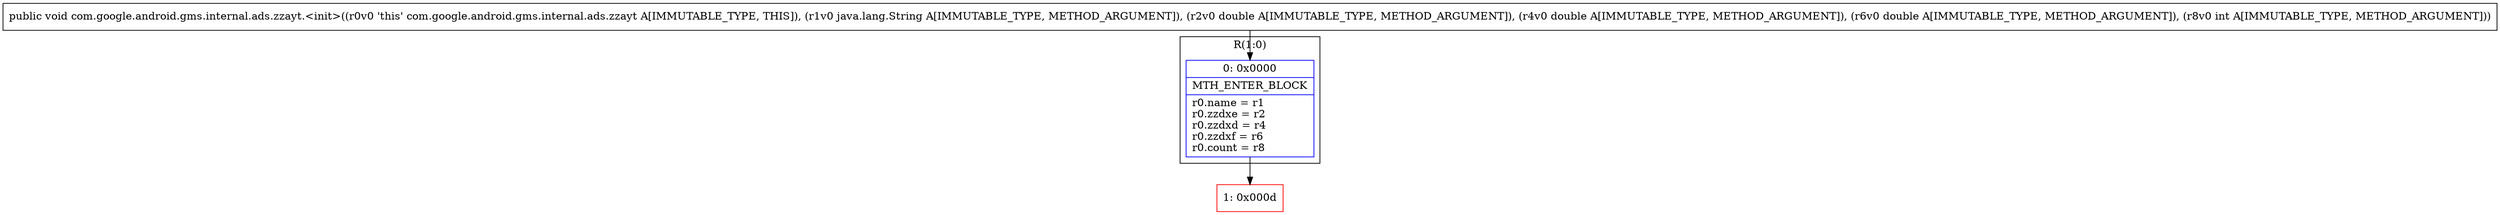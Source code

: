 digraph "CFG forcom.google.android.gms.internal.ads.zzayt.\<init\>(Ljava\/lang\/String;DDDI)V" {
subgraph cluster_Region_1750372321 {
label = "R(1:0)";
node [shape=record,color=blue];
Node_0 [shape=record,label="{0\:\ 0x0000|MTH_ENTER_BLOCK\l|r0.name = r1\lr0.zzdxe = r2\lr0.zzdxd = r4\lr0.zzdxf = r6\lr0.count = r8\l}"];
}
Node_1 [shape=record,color=red,label="{1\:\ 0x000d}"];
MethodNode[shape=record,label="{public void com.google.android.gms.internal.ads.zzayt.\<init\>((r0v0 'this' com.google.android.gms.internal.ads.zzayt A[IMMUTABLE_TYPE, THIS]), (r1v0 java.lang.String A[IMMUTABLE_TYPE, METHOD_ARGUMENT]), (r2v0 double A[IMMUTABLE_TYPE, METHOD_ARGUMENT]), (r4v0 double A[IMMUTABLE_TYPE, METHOD_ARGUMENT]), (r6v0 double A[IMMUTABLE_TYPE, METHOD_ARGUMENT]), (r8v0 int A[IMMUTABLE_TYPE, METHOD_ARGUMENT])) }"];
MethodNode -> Node_0;
Node_0 -> Node_1;
}

